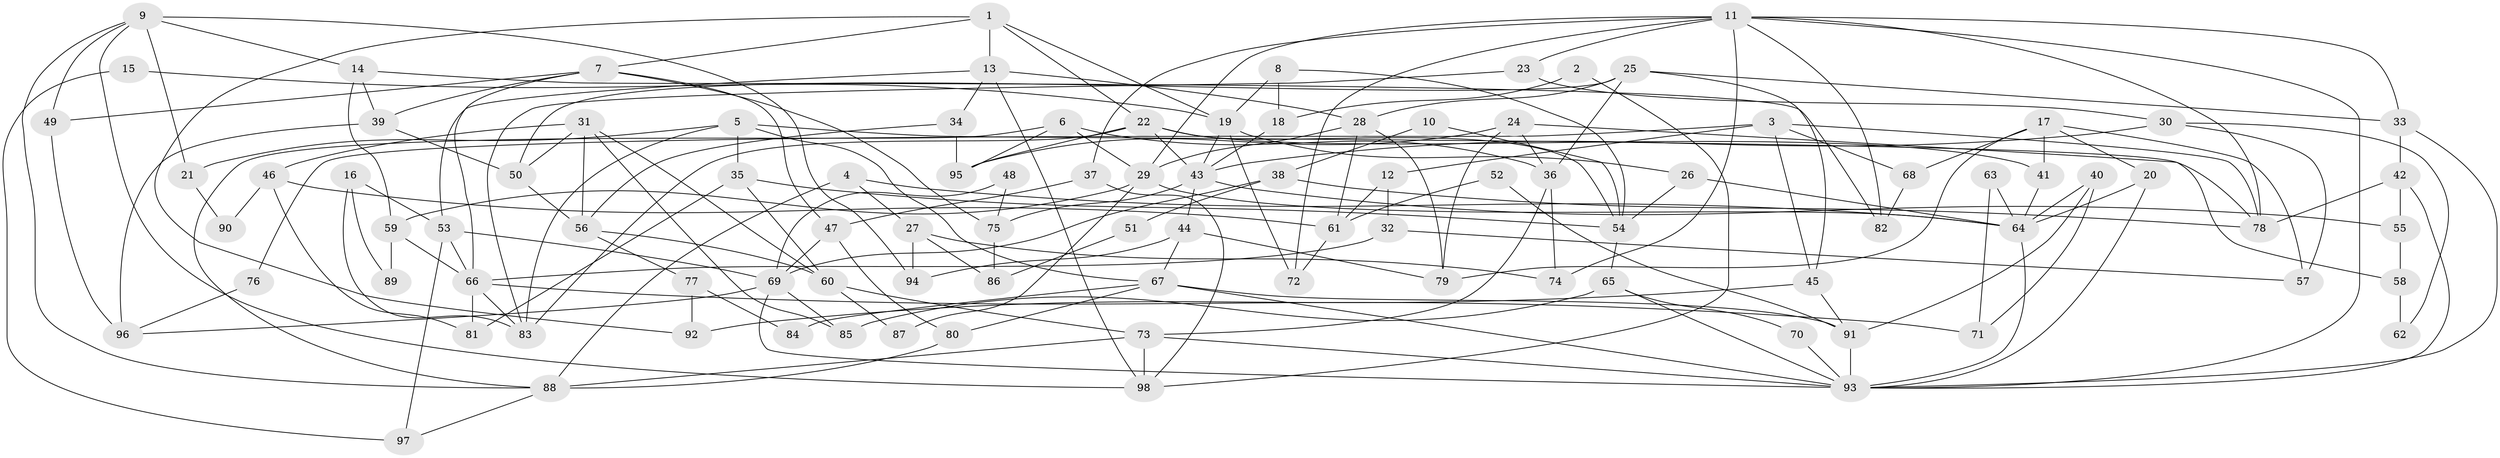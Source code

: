 // coarse degree distribution, {8: 0.05, 2: 0.1, 5: 0.11666666666666667, 9: 0.05, 7: 0.13333333333333333, 4: 0.1, 16: 0.016666666666666666, 3: 0.23333333333333334, 6: 0.18333333333333332, 10: 0.016666666666666666}
// Generated by graph-tools (version 1.1) at 2025/24/03/03/25 07:24:02]
// undirected, 98 vertices, 196 edges
graph export_dot {
graph [start="1"]
  node [color=gray90,style=filled];
  1;
  2;
  3;
  4;
  5;
  6;
  7;
  8;
  9;
  10;
  11;
  12;
  13;
  14;
  15;
  16;
  17;
  18;
  19;
  20;
  21;
  22;
  23;
  24;
  25;
  26;
  27;
  28;
  29;
  30;
  31;
  32;
  33;
  34;
  35;
  36;
  37;
  38;
  39;
  40;
  41;
  42;
  43;
  44;
  45;
  46;
  47;
  48;
  49;
  50;
  51;
  52;
  53;
  54;
  55;
  56;
  57;
  58;
  59;
  60;
  61;
  62;
  63;
  64;
  65;
  66;
  67;
  68;
  69;
  70;
  71;
  72;
  73;
  74;
  75;
  76;
  77;
  78;
  79;
  80;
  81;
  82;
  83;
  84;
  85;
  86;
  87;
  88;
  89;
  90;
  91;
  92;
  93;
  94;
  95;
  96;
  97;
  98;
  1 -- 7;
  1 -- 22;
  1 -- 13;
  1 -- 19;
  1 -- 92;
  2 -- 18;
  2 -- 98;
  3 -- 68;
  3 -- 78;
  3 -- 12;
  3 -- 45;
  3 -- 76;
  4 -- 64;
  4 -- 27;
  4 -- 88;
  5 -- 35;
  5 -- 67;
  5 -- 21;
  5 -- 78;
  5 -- 83;
  6 -- 88;
  6 -- 29;
  6 -- 36;
  6 -- 95;
  7 -- 39;
  7 -- 47;
  7 -- 49;
  7 -- 66;
  7 -- 75;
  8 -- 19;
  8 -- 54;
  8 -- 18;
  9 -- 49;
  9 -- 88;
  9 -- 14;
  9 -- 21;
  9 -- 94;
  9 -- 98;
  10 -- 54;
  10 -- 38;
  11 -- 93;
  11 -- 29;
  11 -- 23;
  11 -- 33;
  11 -- 37;
  11 -- 72;
  11 -- 74;
  11 -- 78;
  11 -- 82;
  12 -- 61;
  12 -- 32;
  13 -- 28;
  13 -- 34;
  13 -- 53;
  13 -- 98;
  14 -- 59;
  14 -- 39;
  14 -- 82;
  15 -- 97;
  15 -- 19;
  16 -- 53;
  16 -- 83;
  16 -- 89;
  17 -- 57;
  17 -- 20;
  17 -- 41;
  17 -- 68;
  17 -- 79;
  18 -- 43;
  19 -- 26;
  19 -- 43;
  19 -- 72;
  20 -- 93;
  20 -- 64;
  21 -- 90;
  22 -- 43;
  22 -- 54;
  22 -- 41;
  22 -- 83;
  22 -- 95;
  23 -- 83;
  23 -- 30;
  24 -- 36;
  24 -- 95;
  24 -- 58;
  24 -- 79;
  25 -- 33;
  25 -- 36;
  25 -- 28;
  25 -- 45;
  25 -- 50;
  26 -- 64;
  26 -- 54;
  27 -- 94;
  27 -- 74;
  27 -- 86;
  28 -- 79;
  28 -- 29;
  28 -- 61;
  29 -- 64;
  29 -- 59;
  29 -- 87;
  30 -- 43;
  30 -- 57;
  30 -- 62;
  31 -- 50;
  31 -- 60;
  31 -- 46;
  31 -- 56;
  31 -- 85;
  32 -- 66;
  32 -- 57;
  33 -- 93;
  33 -- 42;
  34 -- 95;
  34 -- 56;
  35 -- 81;
  35 -- 60;
  35 -- 54;
  36 -- 73;
  36 -- 74;
  37 -- 98;
  37 -- 47;
  38 -- 69;
  38 -- 78;
  38 -- 51;
  39 -- 50;
  39 -- 96;
  40 -- 91;
  40 -- 64;
  40 -- 71;
  41 -- 64;
  42 -- 78;
  42 -- 55;
  42 -- 93;
  43 -- 44;
  43 -- 55;
  43 -- 75;
  44 -- 79;
  44 -- 67;
  44 -- 94;
  45 -- 91;
  45 -- 92;
  46 -- 61;
  46 -- 81;
  46 -- 90;
  47 -- 80;
  47 -- 69;
  48 -- 69;
  48 -- 75;
  49 -- 96;
  50 -- 56;
  51 -- 86;
  52 -- 61;
  52 -- 91;
  53 -- 66;
  53 -- 69;
  53 -- 97;
  54 -- 65;
  55 -- 58;
  56 -- 60;
  56 -- 77;
  58 -- 62;
  59 -- 66;
  59 -- 89;
  60 -- 73;
  60 -- 87;
  61 -- 72;
  63 -- 64;
  63 -- 71;
  64 -- 93;
  65 -- 93;
  65 -- 85;
  65 -- 70;
  66 -- 83;
  66 -- 71;
  66 -- 81;
  67 -- 93;
  67 -- 91;
  67 -- 80;
  67 -- 84;
  68 -- 82;
  69 -- 85;
  69 -- 93;
  69 -- 96;
  70 -- 93;
  73 -- 93;
  73 -- 98;
  73 -- 88;
  75 -- 86;
  76 -- 96;
  77 -- 92;
  77 -- 84;
  80 -- 88;
  88 -- 97;
  91 -- 93;
}
